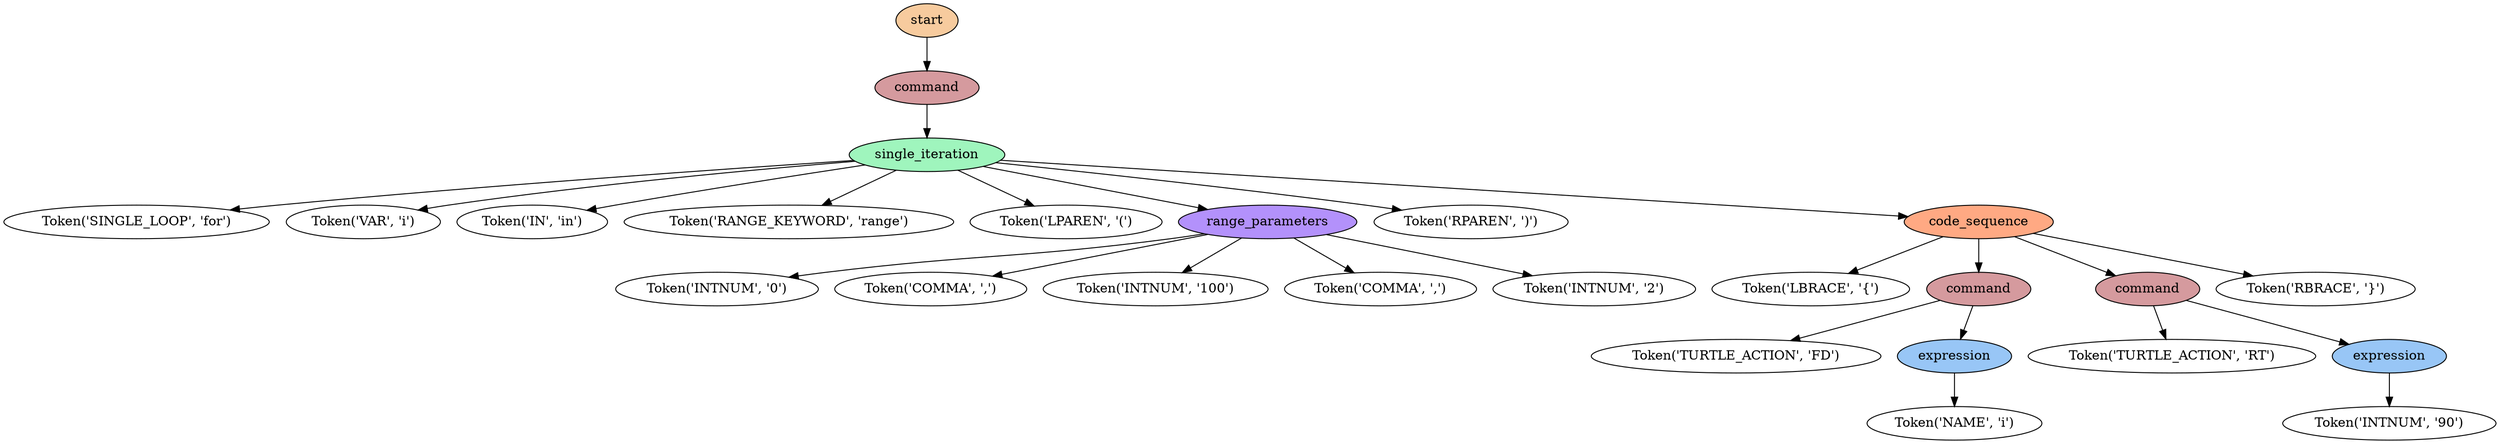 digraph G {
rankdir=TD;
0 [label="Token('SINGLE_LOOP', 'for')"];
1 [label="Token('VAR', 'i')"];
2 [label="Token('IN', 'in')"];
3 [label="Token('RANGE_KEYWORD', 'range')"];
4 [label="Token('LPAREN', '(')"];
5 [label="Token('INTNUM', '0')"];
6 [label="Token('COMMA', ',')"];
7 [label="Token('INTNUM', '100')"];
8 [label="Token('COMMA', ',')"];
9 [label="Token('INTNUM', '2')"];
10 [style=filled, fillcolor="#b391fb", label="range_parameters"];
10 -> 5;
10 -> 6;
10 -> 7;
10 -> 8;
10 -> 9;
11 [label="Token('RPAREN', ')')"];
12 [label="Token('LBRACE', '{')"];
13 [label="Token('TURTLE_ACTION', 'FD')"];
14 [label="Token('NAME', 'i')"];
15 [style=filled, fillcolor="#98c6f6", label=expression];
15 -> 14;
16 [style=filled, fillcolor="#d59a9e", label=command];
16 -> 13;
16 -> 15;
17 [label="Token('TURTLE_ACTION', 'RT')"];
18 [label="Token('INTNUM', '90')"];
19 [style=filled, fillcolor="#98c6f6", label=expression];
19 -> 18;
20 [style=filled, fillcolor="#d59a9e", label=command];
20 -> 17;
20 -> 19;
21 [label="Token('RBRACE', '}')"];
22 [style=filled, fillcolor="#ffa983", label="code_sequence"];
22 -> 12;
22 -> 16;
22 -> 20;
22 -> 21;
23 [style=filled, fillcolor="#9ff5bd", label="single_iteration"];
23 -> 0;
23 -> 1;
23 -> 2;
23 -> 3;
23 -> 4;
23 -> 10;
23 -> 11;
23 -> 22;
24 [style=filled, fillcolor="#d59a9e", label=command];
24 -> 23;
25 [style=filled, fillcolor="#f7cb9e", label=start];
25 -> 24;
}
